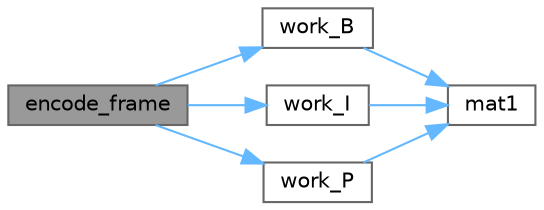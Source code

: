 digraph "encode_frame"
{
 // LATEX_PDF_SIZE
  bgcolor="transparent";
  edge [fontname=Helvetica,fontsize=10,labelfontname=Helvetica,labelfontsize=10];
  node [fontname=Helvetica,fontsize=10,shape=box,height=0.2,width=0.4];
  rankdir="LR";
  Node1 [id="Node000001",label="encode_frame",height=0.2,width=0.4,color="gray40", fillcolor="grey60", style="filled", fontcolor="black",tooltip=" "];
  Node1 -> Node2 [id="edge7_Node000001_Node000002",color="steelblue1",style="solid",tooltip=" "];
  Node2 [id="Node000002",label="work_B",height=0.2,width=0.4,color="grey40", fillcolor="white", style="filled",URL="$deferred__pipeline_8hpp.html#a1947dc34925a4f395406bfdce62eb0da",tooltip=" "];
  Node2 -> Node3 [id="edge8_Node000002_Node000003",color="steelblue1",style="solid",tooltip=" "];
  Node3 [id="Node000003",label="mat1",height=0.2,width=0.4,color="grey40", fillcolor="white", style="filled",URL="$_tutorial___advanced_initialization___three_ways_8cpp.html#a41fdd9e057fe4da2425ee385b574be93",tooltip=" "];
  Node1 -> Node4 [id="edge9_Node000001_Node000004",color="steelblue1",style="solid",tooltip=" "];
  Node4 [id="Node000004",label="work_I",height=0.2,width=0.4,color="grey40", fillcolor="white", style="filled",URL="$deferred__pipeline_8hpp.html#a74e8a8a67475efb681f37165da5cddc5",tooltip=" "];
  Node4 -> Node3 [id="edge10_Node000004_Node000003",color="steelblue1",style="solid",tooltip=" "];
  Node1 -> Node5 [id="edge11_Node000001_Node000005",color="steelblue1",style="solid",tooltip=" "];
  Node5 [id="Node000005",label="work_P",height=0.2,width=0.4,color="grey40", fillcolor="white", style="filled",URL="$deferred__pipeline_8hpp.html#a00141c9ef1208c3709a37e1fc84868b9",tooltip=" "];
  Node5 -> Node3 [id="edge12_Node000005_Node000003",color="steelblue1",style="solid",tooltip=" "];
}

